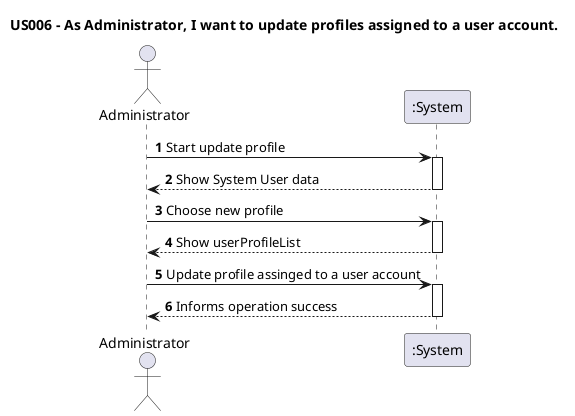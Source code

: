 @startuml

title "US006 - As Administrator, I want to update profiles assigned to a user account."

autoactivate on
autonumber

actor "Administrator" as Administrator
participant ":System" as System

Administrator -> System: Start update profile
return Show System User data
Administrator -> System: Choose new profile
return Show userProfileList
Administrator -> System: Update profile assinged to a user account
return Informs operation success

@enduml